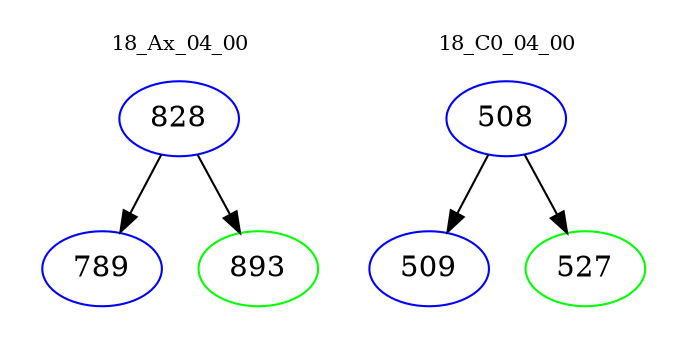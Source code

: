 digraph{
subgraph cluster_0 {
color = white
label = "18_Ax_04_00";
fontsize=10;
T0_828 [label="828", color="blue"]
T0_828 -> T0_789 [color="black"]
T0_789 [label="789", color="blue"]
T0_828 -> T0_893 [color="black"]
T0_893 [label="893", color="green"]
}
subgraph cluster_1 {
color = white
label = "18_C0_04_00";
fontsize=10;
T1_508 [label="508", color="blue"]
T1_508 -> T1_509 [color="black"]
T1_509 [label="509", color="blue"]
T1_508 -> T1_527 [color="black"]
T1_527 [label="527", color="green"]
}
}
